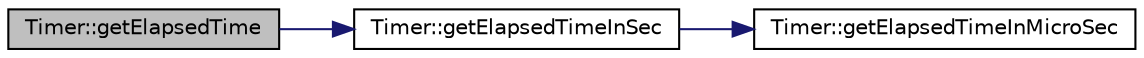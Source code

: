 digraph "Timer::getElapsedTime"
{
  edge [fontname="Helvetica",fontsize="10",labelfontname="Helvetica",labelfontsize="10"];
  node [fontname="Helvetica",fontsize="10",shape=record];
  rankdir="LR";
  Node1 [label="Timer::getElapsedTime",height=0.2,width=0.4,color="black", fillcolor="grey75", style="filled" fontcolor="black"];
  Node1 -> Node2 [color="midnightblue",fontsize="10",style="solid"];
  Node2 [label="Timer::getElapsedTimeInSec",height=0.2,width=0.4,color="black", fillcolor="white", style="filled",URL="$class_timer.html#ac05212f488db392f857660e28a402927"];
  Node2 -> Node3 [color="midnightblue",fontsize="10",style="solid"];
  Node3 [label="Timer::getElapsedTimeInMicroSec",height=0.2,width=0.4,color="black", fillcolor="white", style="filled",URL="$class_timer.html#aeec8f4f81e1b09c6e00ca6744f01af31"];
}
